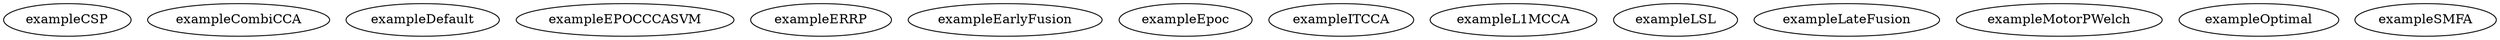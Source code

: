 /* Created by mdot for Matlab */
digraph m2html {

  exampleCSP [URL="exampleCSP.html"];
  exampleCombiCCA [URL="exampleCombiCCA.html"];
  exampleDefault [URL="exampleDefault.html"];
  exampleEPOCCCASVM [URL="exampleEPOCCCASVM.html"];
  exampleERRP [URL="exampleERRP.html"];
  exampleEarlyFusion [URL="exampleEarlyFusion.html"];
  exampleEpoc [URL="exampleEpoc.html"];
  exampleITCCA [URL="exampleITCCA.html"];
  exampleL1MCCA [URL="exampleL1MCCA.html"];
  exampleLSL [URL="exampleLSL.html"];
  exampleLateFusion [URL="exampleLateFusion.html"];
  exampleMotorPWelch [URL="exampleMotorPWelch.html"];
  exampleOptimal [URL="exampleOptimal.html"];
  exampleSMFA [URL="exampleSMFA.html"];
}